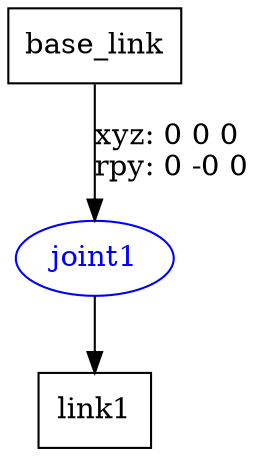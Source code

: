 digraph G {
node [shape=box];
"base_link" [label="base_link"];
"link1" [label="link1"];
node [shape=ellipse, color=blue, fontcolor=blue];
"base_link" -> "joint1" [label="xyz: 0 0 0 \nrpy: 0 -0 0"]
"joint1" -> "link1"
}
